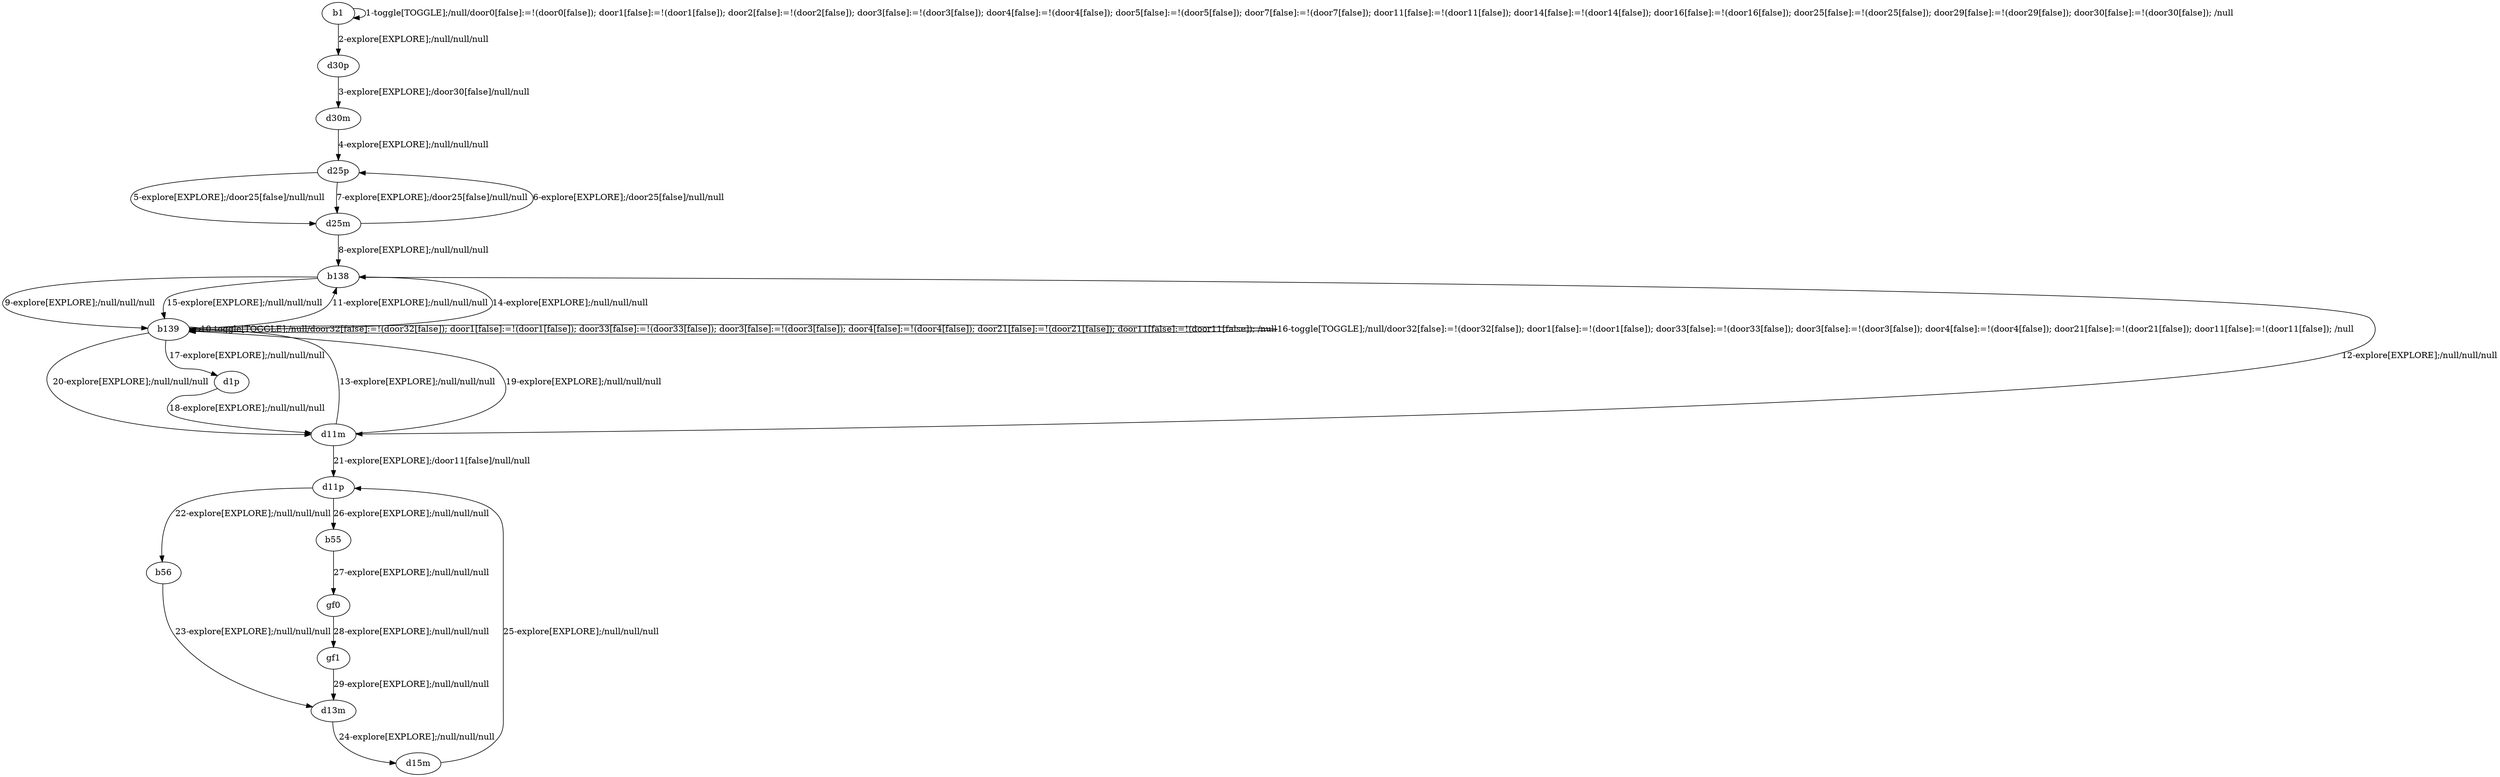 # Total number of goals covered by this test: 1
# b139 --> b138

digraph g {
"b1" -> "b1" [label = "1-toggle[TOGGLE];/null/door0[false]:=!(door0[false]); door1[false]:=!(door1[false]); door2[false]:=!(door2[false]); door3[false]:=!(door3[false]); door4[false]:=!(door4[false]); door5[false]:=!(door5[false]); door7[false]:=!(door7[false]); door11[false]:=!(door11[false]); door14[false]:=!(door14[false]); door16[false]:=!(door16[false]); door25[false]:=!(door25[false]); door29[false]:=!(door29[false]); door30[false]:=!(door30[false]); /null"];
"b1" -> "d30p" [label = "2-explore[EXPLORE];/null/null/null"];
"d30p" -> "d30m" [label = "3-explore[EXPLORE];/door30[false]/null/null"];
"d30m" -> "d25p" [label = "4-explore[EXPLORE];/null/null/null"];
"d25p" -> "d25m" [label = "5-explore[EXPLORE];/door25[false]/null/null"];
"d25m" -> "d25p" [label = "6-explore[EXPLORE];/door25[false]/null/null"];
"d25p" -> "d25m" [label = "7-explore[EXPLORE];/door25[false]/null/null"];
"d25m" -> "b138" [label = "8-explore[EXPLORE];/null/null/null"];
"b138" -> "b139" [label = "9-explore[EXPLORE];/null/null/null"];
"b139" -> "b139" [label = "10-toggle[TOGGLE];/null/door32[false]:=!(door32[false]); door1[false]:=!(door1[false]); door33[false]:=!(door33[false]); door3[false]:=!(door3[false]); door4[false]:=!(door4[false]); door21[false]:=!(door21[false]); door11[false]:=!(door11[false]); /null"];
"b139" -> "b138" [label = "11-explore[EXPLORE];/null/null/null"];
"b138" -> "d11m" [label = "12-explore[EXPLORE];/null/null/null"];
"d11m" -> "b139" [label = "13-explore[EXPLORE];/null/null/null"];
"b139" -> "b138" [label = "14-explore[EXPLORE];/null/null/null"];
"b138" -> "b139" [label = "15-explore[EXPLORE];/null/null/null"];
"b139" -> "b139" [label = "16-toggle[TOGGLE];/null/door32[false]:=!(door32[false]); door1[false]:=!(door1[false]); door33[false]:=!(door33[false]); door3[false]:=!(door3[false]); door4[false]:=!(door4[false]); door21[false]:=!(door21[false]); door11[false]:=!(door11[false]); /null"];
"b139" -> "d1p" [label = "17-explore[EXPLORE];/null/null/null"];
"d1p" -> "d11m" [label = "18-explore[EXPLORE];/null/null/null"];
"d11m" -> "b139" [label = "19-explore[EXPLORE];/null/null/null"];
"b139" -> "d11m" [label = "20-explore[EXPLORE];/null/null/null"];
"d11m" -> "d11p" [label = "21-explore[EXPLORE];/door11[false]/null/null"];
"d11p" -> "b56" [label = "22-explore[EXPLORE];/null/null/null"];
"b56" -> "d13m" [label = "23-explore[EXPLORE];/null/null/null"];
"d13m" -> "d15m" [label = "24-explore[EXPLORE];/null/null/null"];
"d15m" -> "d11p" [label = "25-explore[EXPLORE];/null/null/null"];
"d11p" -> "b55" [label = "26-explore[EXPLORE];/null/null/null"];
"b55" -> "gf0" [label = "27-explore[EXPLORE];/null/null/null"];
"gf0" -> "gf1" [label = "28-explore[EXPLORE];/null/null/null"];
"gf1" -> "d13m" [label = "29-explore[EXPLORE];/null/null/null"];
}